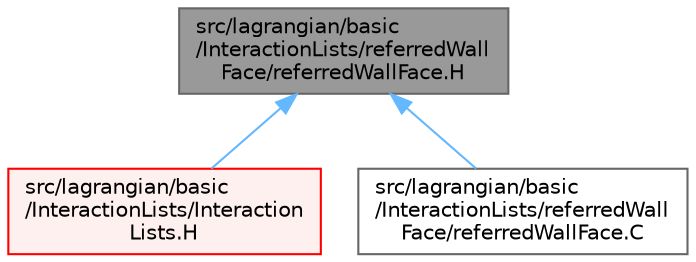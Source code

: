 digraph "src/lagrangian/basic/InteractionLists/referredWallFace/referredWallFace.H"
{
 // LATEX_PDF_SIZE
  bgcolor="transparent";
  edge [fontname=Helvetica,fontsize=10,labelfontname=Helvetica,labelfontsize=10];
  node [fontname=Helvetica,fontsize=10,shape=box,height=0.2,width=0.4];
  Node1 [id="Node000001",label="src/lagrangian/basic\l/InteractionLists/referredWall\lFace/referredWallFace.H",height=0.2,width=0.4,color="gray40", fillcolor="grey60", style="filled", fontcolor="black",tooltip=" "];
  Node1 -> Node2 [id="edge1_Node000001_Node000002",dir="back",color="steelblue1",style="solid",tooltip=" "];
  Node2 [id="Node000002",label="src/lagrangian/basic\l/InteractionLists/Interaction\lLists.H",height=0.2,width=0.4,color="red", fillcolor="#FFF0F0", style="filled",URL="$InteractionLists_8H.html",tooltip=" "];
  Node1 -> Node13 [id="edge2_Node000001_Node000013",dir="back",color="steelblue1",style="solid",tooltip=" "];
  Node13 [id="Node000013",label="src/lagrangian/basic\l/InteractionLists/referredWall\lFace/referredWallFace.C",height=0.2,width=0.4,color="grey40", fillcolor="white", style="filled",URL="$referredWallFace_8C.html",tooltip=" "];
}

